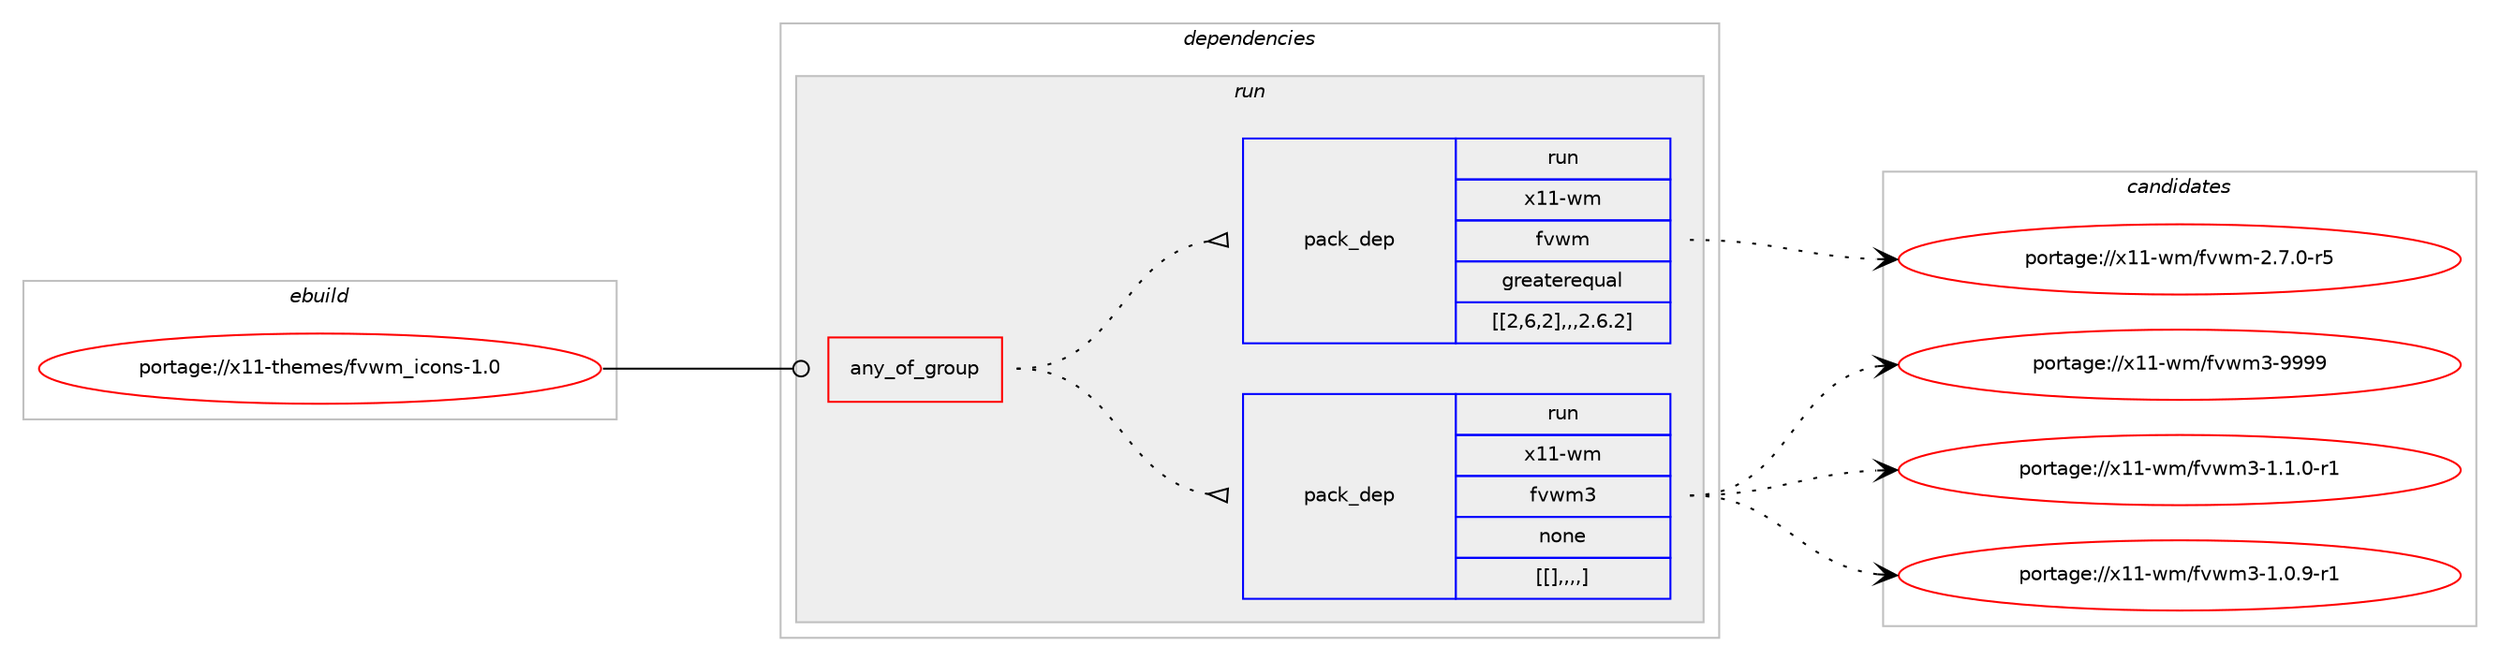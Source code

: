 digraph prolog {

# *************
# Graph options
# *************

newrank=true;
concentrate=true;
compound=true;
graph [rankdir=LR,fontname=Helvetica,fontsize=10,ranksep=1.5];#, ranksep=2.5, nodesep=0.2];
edge  [arrowhead=vee];
node  [fontname=Helvetica,fontsize=10];

# **********
# The ebuild
# **********

subgraph cluster_leftcol {
color=gray;
label=<<i>ebuild</i>>;
id [label="portage://x11-themes/fvwm_icons-1.0", color=red, width=4, href="../x11-themes/fvwm_icons-1.0.svg"];
}

# ****************
# The dependencies
# ****************

subgraph cluster_midcol {
color=gray;
label=<<i>dependencies</i>>;
subgraph cluster_compile {
fillcolor="#eeeeee";
style=filled;
label=<<i>compile</i>>;
}
subgraph cluster_compileandrun {
fillcolor="#eeeeee";
style=filled;
label=<<i>compile and run</i>>;
}
subgraph cluster_run {
fillcolor="#eeeeee";
style=filled;
label=<<i>run</i>>;
subgraph any156 {
dependency2764 [label=<<TABLE BORDER="0" CELLBORDER="1" CELLSPACING="0" CELLPADDING="4"><TR><TD CELLPADDING="10">any_of_group</TD></TR></TABLE>>, shape=none, color=red];subgraph pack2204 {
dependency2765 [label=<<TABLE BORDER="0" CELLBORDER="1" CELLSPACING="0" CELLPADDING="4" WIDTH="220"><TR><TD ROWSPAN="6" CELLPADDING="30">pack_dep</TD></TR><TR><TD WIDTH="110">run</TD></TR><TR><TD>x11-wm</TD></TR><TR><TD>fvwm3</TD></TR><TR><TD>none</TD></TR><TR><TD>[[],,,,]</TD></TR></TABLE>>, shape=none, color=blue];
}
dependency2764:e -> dependency2765:w [weight=20,style="dotted",arrowhead="oinv"];
subgraph pack2205 {
dependency2766 [label=<<TABLE BORDER="0" CELLBORDER="1" CELLSPACING="0" CELLPADDING="4" WIDTH="220"><TR><TD ROWSPAN="6" CELLPADDING="30">pack_dep</TD></TR><TR><TD WIDTH="110">run</TD></TR><TR><TD>x11-wm</TD></TR><TR><TD>fvwm</TD></TR><TR><TD>greaterequal</TD></TR><TR><TD>[[2,6,2],,,2.6.2]</TD></TR></TABLE>>, shape=none, color=blue];
}
dependency2764:e -> dependency2766:w [weight=20,style="dotted",arrowhead="oinv"];
}
id:e -> dependency2764:w [weight=20,style="solid",arrowhead="odot"];
}
}

# **************
# The candidates
# **************

subgraph cluster_choices {
rank=same;
color=gray;
label=<<i>candidates</i>>;

subgraph choice2196 {
color=black;
nodesep=1;
choice12049494511910947102118119109514557575757 [label="portage://x11-wm/fvwm3-9999", color=red, width=4,href="../x11-wm/fvwm3-9999.svg"];
choice12049494511910947102118119109514549464946484511449 [label="portage://x11-wm/fvwm3-1.1.0-r1", color=red, width=4,href="../x11-wm/fvwm3-1.1.0-r1.svg"];
choice12049494511910947102118119109514549464846574511449 [label="portage://x11-wm/fvwm3-1.0.9-r1", color=red, width=4,href="../x11-wm/fvwm3-1.0.9-r1.svg"];
dependency2765:e -> choice12049494511910947102118119109514557575757:w [style=dotted,weight="100"];
dependency2765:e -> choice12049494511910947102118119109514549464946484511449:w [style=dotted,weight="100"];
dependency2765:e -> choice12049494511910947102118119109514549464846574511449:w [style=dotted,weight="100"];
}
subgraph choice2199 {
color=black;
nodesep=1;
choice120494945119109471021181191094550465546484511453 [label="portage://x11-wm/fvwm-2.7.0-r5", color=red, width=4,href="../x11-wm/fvwm-2.7.0-r5.svg"];
dependency2766:e -> choice120494945119109471021181191094550465546484511453:w [style=dotted,weight="100"];
}
}

}
